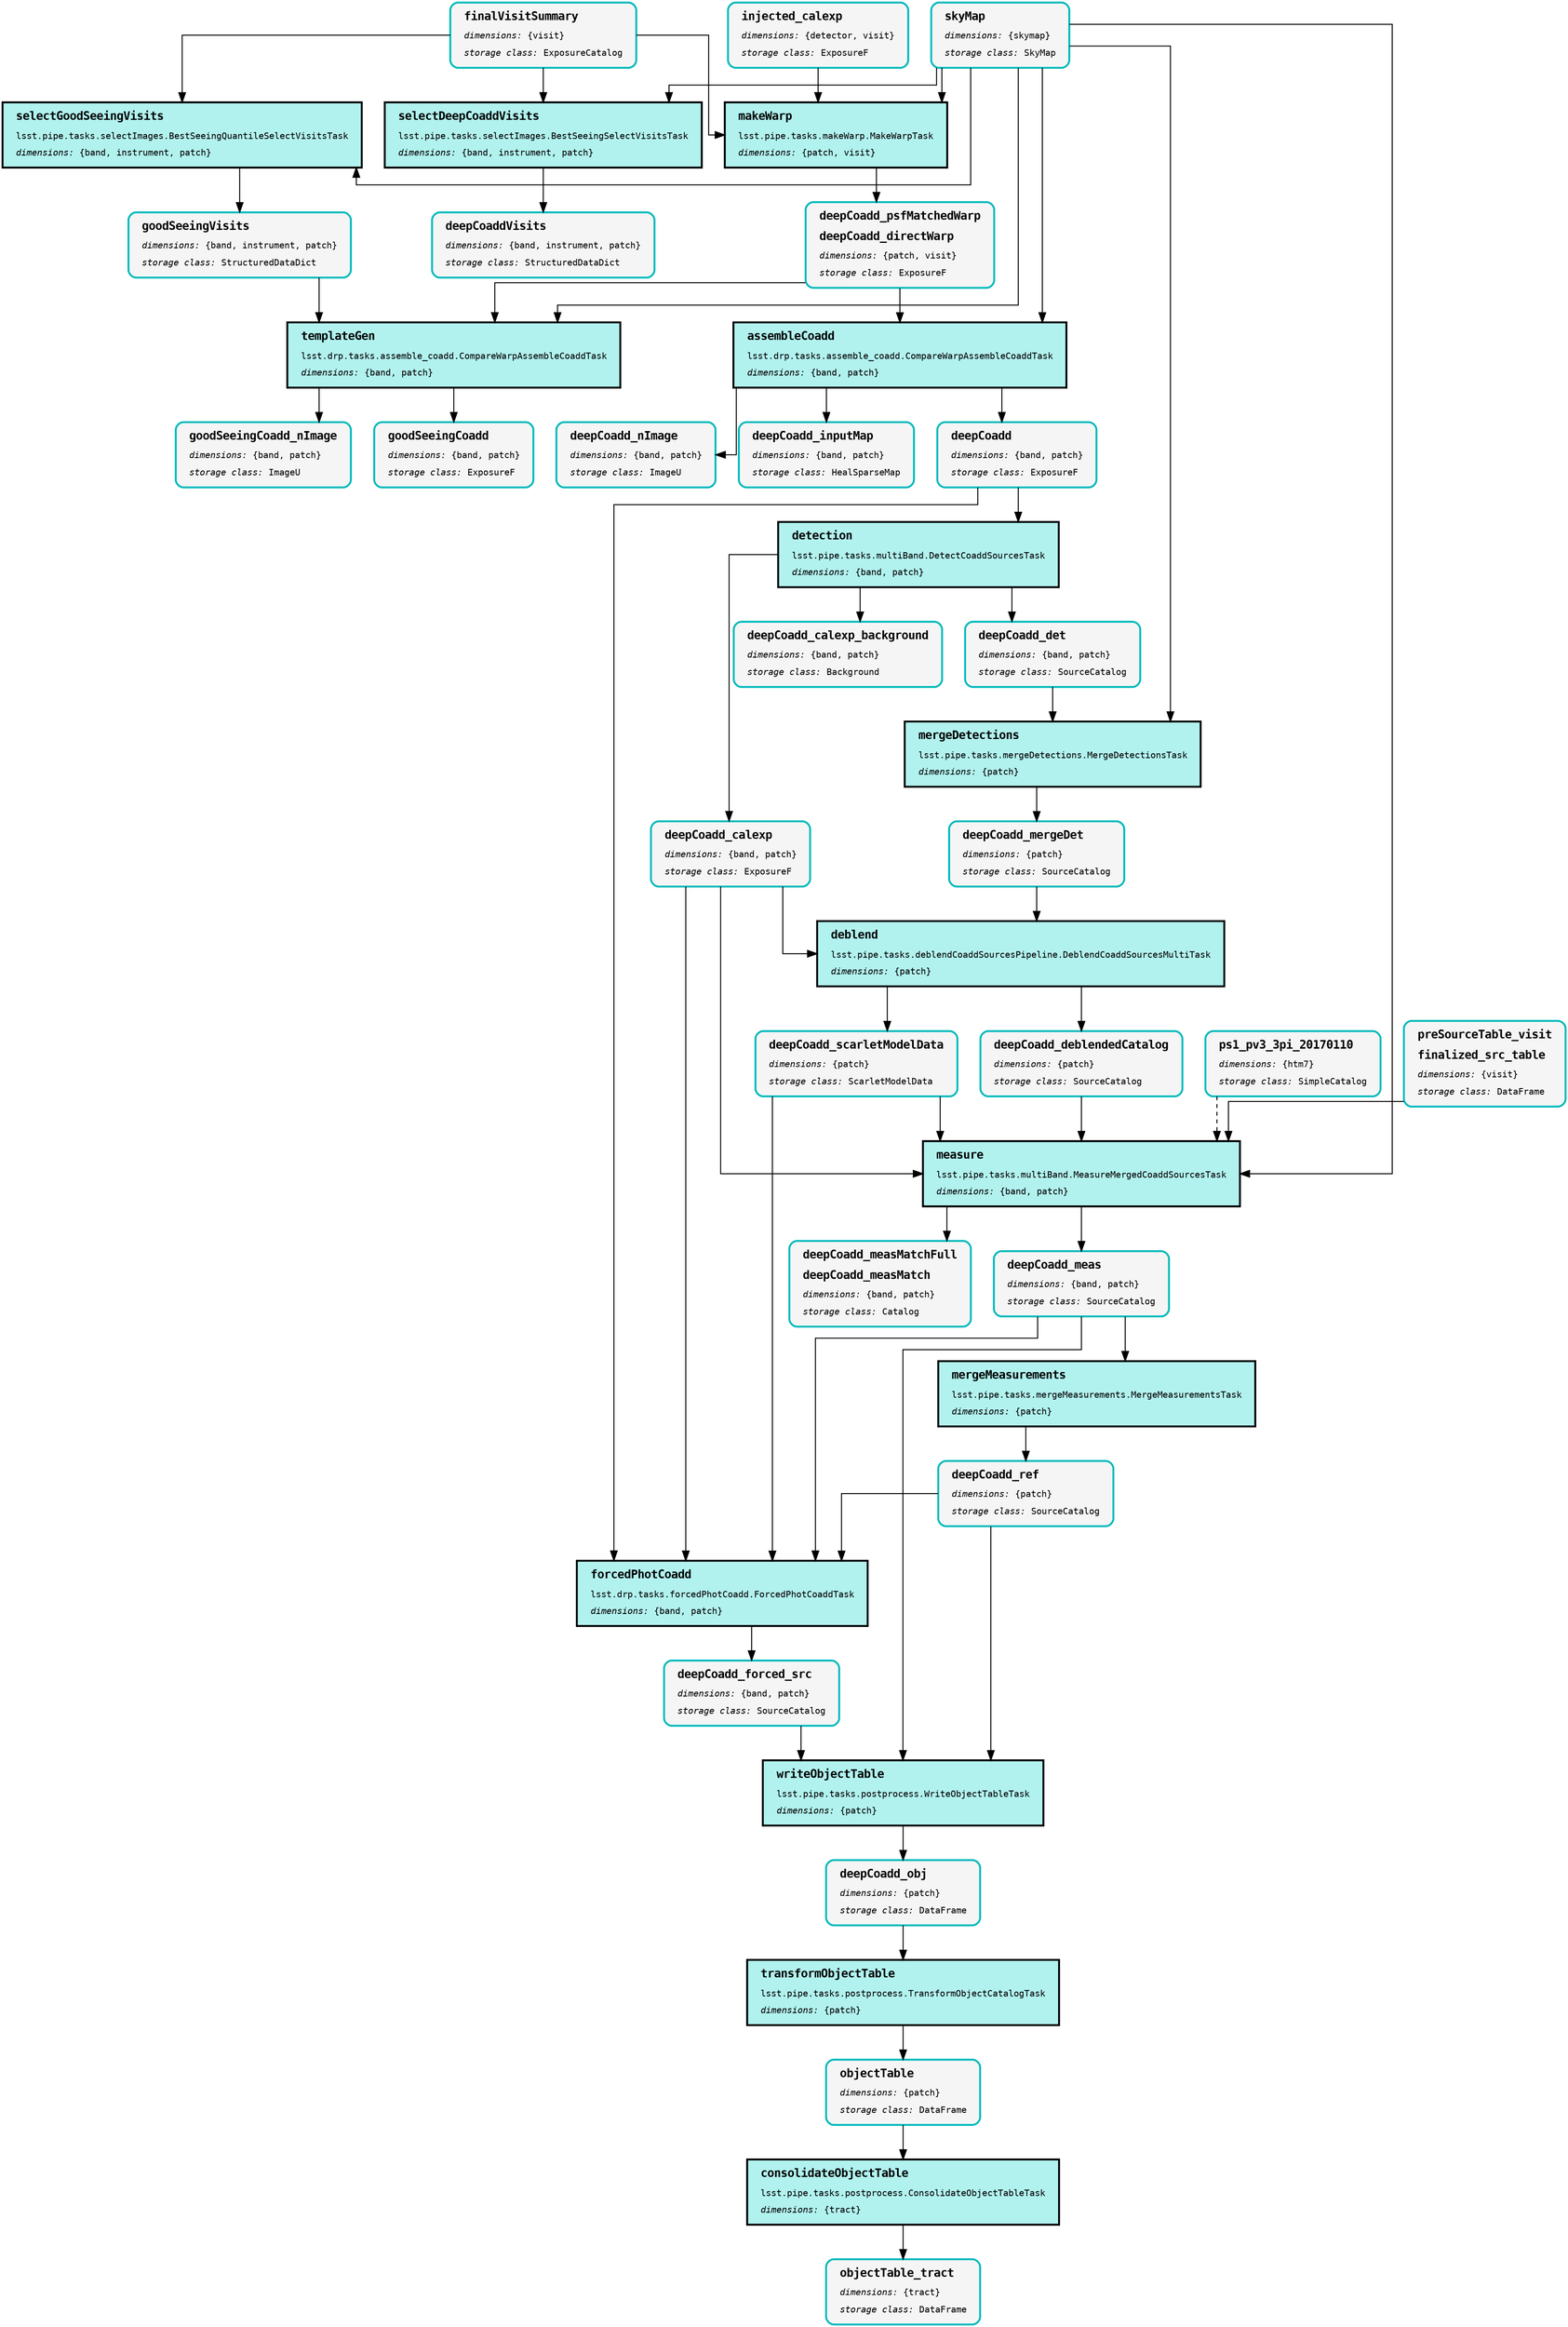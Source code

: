 digraph Pipeline {
graph [splines="ortho", nodesep="0.5", ranksep="0.75"];
node [shape="box", fontname="Monospace", fontsize="14", margin="0.2,0.1", penwidth="3"];
edge [color="black", arrowsize="1.5", penwidth="1.5", pad="10mm"];
"makeWarp:2" [style="filled", color="black", fillcolor="#B1F2EF", label=<<TABLE BORDER="0" CELLPADDING="5"><TR><TD ALIGN="LEFT"><B><FONT POINT-SIZE="18">makeWarp</FONT></B></TD></TR><TR><TD ALIGN="LEFT">lsst.pipe.tasks.makeWarp.MakeWarpTask</TD></TR><TR><TD ALIGN="LEFT"><I>dimensions:</I>&nbsp;{patch, visit}</TD></TR></TABLE>>];
"finalVisitSummary:0" [style="rounded,filled,bold", color="#00BABC", fillcolor="#F5F5F5", label=<<TABLE BORDER="0" CELLPADDING="5"><TR><TD ALIGN="LEFT"><B><FONT POINT-SIZE="18">finalVisitSummary</FONT></B></TD></TR><TR><TD ALIGN="LEFT"><I>dimensions:</I>&nbsp;{visit}</TD></TR><TR><TD ALIGN="LEFT"><I>storage class:</I>&nbsp;ExposureCatalog</TD></TR></TABLE>>];
"injected_calexp:0" [style="rounded,filled,bold", color="#00BABC", fillcolor="#F5F5F5", label=<<TABLE BORDER="0" CELLPADDING="5"><TR><TD ALIGN="LEFT"><B><FONT POINT-SIZE="18">injected_calexp</FONT></B></TD></TR><TR><TD ALIGN="LEFT"><I>dimensions:</I>&nbsp;{detector, visit}</TD></TR><TR><TD ALIGN="LEFT"><I>storage class:</I>&nbsp;ExposureF</TD></TR></TABLE>>];
"skyMap:0" [style="rounded,filled,bold", color="#00BABC", fillcolor="#F5F5F5", label=<<TABLE BORDER="0" CELLPADDING="5"><TR><TD ALIGN="LEFT"><B><FONT POINT-SIZE="18">skyMap</FONT></B></TD></TR><TR><TD ALIGN="LEFT"><I>dimensions:</I>&nbsp;{skymap}</TD></TR><TR><TD ALIGN="LEFT"><I>storage class:</I>&nbsp;SkyMap</TD></TR></TABLE>>];
"selectDeepCoaddVisits:2" [style="filled", color="black", fillcolor="#B1F2EF", label=<<TABLE BORDER="0" CELLPADDING="5"><TR><TD ALIGN="LEFT"><B><FONT POINT-SIZE="18">selectDeepCoaddVisits</FONT></B></TD></TR><TR><TD ALIGN="LEFT">lsst.pipe.tasks.selectImages.BestSeeingSelectVisitsTask</TD></TR><TR><TD ALIGN="LEFT"><I>dimensions:</I>&nbsp;{band, instrument, patch}</TD></TR></TABLE>>];
"deepCoaddVisits:0" [style="rounded,filled,bold", color="#00BABC", fillcolor="#F5F5F5", label=<<TABLE BORDER="0" CELLPADDING="5"><TR><TD ALIGN="LEFT"><B><FONT POINT-SIZE="18">deepCoaddVisits</FONT></B></TD></TR><TR><TD ALIGN="LEFT"><I>dimensions:</I>&nbsp;{band, instrument, patch}</TD></TR><TR><TD ALIGN="LEFT"><I>storage class:</I>&nbsp;StructuredDataDict</TD></TR></TABLE>>];
"assembleCoadd:2" [style="filled", color="black", fillcolor="#B1F2EF", label=<<TABLE BORDER="0" CELLPADDING="5"><TR><TD ALIGN="LEFT"><B><FONT POINT-SIZE="18">assembleCoadd</FONT></B></TD></TR><TR><TD ALIGN="LEFT">lsst.drp.tasks.assemble_coadd.CompareWarpAssembleCoaddTask</TD></TR><TR><TD ALIGN="LEFT"><I>dimensions:</I>&nbsp;{band, patch}</TD></TR></TABLE>>];
"deepCoadd:0" [style="rounded,filled,bold", color="#00BABC", fillcolor="#F5F5F5", label=<<TABLE BORDER="0" CELLPADDING="5"><TR><TD ALIGN="LEFT"><B><FONT POINT-SIZE="18">deepCoadd</FONT></B></TD></TR><TR><TD ALIGN="LEFT"><I>dimensions:</I>&nbsp;{band, patch}</TD></TR><TR><TD ALIGN="LEFT"><I>storage class:</I>&nbsp;ExposureF</TD></TR></TABLE>>];
"deepCoadd_nImage:0" [style="rounded,filled,bold", color="#00BABC", fillcolor="#F5F5F5", label=<<TABLE BORDER="0" CELLPADDING="5"><TR><TD ALIGN="LEFT"><B><FONT POINT-SIZE="18">deepCoadd_nImage</FONT></B></TD></TR><TR><TD ALIGN="LEFT"><I>dimensions:</I>&nbsp;{band, patch}</TD></TR><TR><TD ALIGN="LEFT"><I>storage class:</I>&nbsp;ImageU</TD></TR></TABLE>>];
"deepCoadd_inputMap:0" [style="rounded,filled,bold", color="#00BABC", fillcolor="#F5F5F5", label=<<TABLE BORDER="0" CELLPADDING="5"><TR><TD ALIGN="LEFT"><B><FONT POINT-SIZE="18">deepCoadd_inputMap</FONT></B></TD></TR><TR><TD ALIGN="LEFT"><I>dimensions:</I>&nbsp;{band, patch}</TD></TR><TR><TD ALIGN="LEFT"><I>storage class:</I>&nbsp;HealSparseMap</TD></TR></TABLE>>];
"detection:2" [style="filled", color="black", fillcolor="#B1F2EF", label=<<TABLE BORDER="0" CELLPADDING="5"><TR><TD ALIGN="LEFT"><B><FONT POINT-SIZE="18">detection</FONT></B></TD></TR><TR><TD ALIGN="LEFT">lsst.pipe.tasks.multiBand.DetectCoaddSourcesTask</TD></TR><TR><TD ALIGN="LEFT"><I>dimensions:</I>&nbsp;{band, patch}</TD></TR></TABLE>>];
"deepCoadd_det:0" [style="rounded,filled,bold", color="#00BABC", fillcolor="#F5F5F5", label=<<TABLE BORDER="0" CELLPADDING="5"><TR><TD ALIGN="LEFT"><B><FONT POINT-SIZE="18">deepCoadd_det</FONT></B></TD></TR><TR><TD ALIGN="LEFT"><I>dimensions:</I>&nbsp;{band, patch}</TD></TR><TR><TD ALIGN="LEFT"><I>storage class:</I>&nbsp;SourceCatalog</TD></TR></TABLE>>];
"deepCoadd_calexp:0" [style="rounded,filled,bold", color="#00BABC", fillcolor="#F5F5F5", label=<<TABLE BORDER="0" CELLPADDING="5"><TR><TD ALIGN="LEFT"><B><FONT POINT-SIZE="18">deepCoadd_calexp</FONT></B></TD></TR><TR><TD ALIGN="LEFT"><I>dimensions:</I>&nbsp;{band, patch}</TD></TR><TR><TD ALIGN="LEFT"><I>storage class:</I>&nbsp;ExposureF</TD></TR></TABLE>>];
"deepCoadd_calexp_background:0" [style="rounded,filled,bold", color="#00BABC", fillcolor="#F5F5F5", label=<<TABLE BORDER="0" CELLPADDING="5"><TR><TD ALIGN="LEFT"><B><FONT POINT-SIZE="18">deepCoadd_calexp_background</FONT></B></TD></TR><TR><TD ALIGN="LEFT"><I>dimensions:</I>&nbsp;{band, patch}</TD></TR><TR><TD ALIGN="LEFT"><I>storage class:</I>&nbsp;Background</TD></TR></TABLE>>];
"mergeDetections:2" [style="filled", color="black", fillcolor="#B1F2EF", label=<<TABLE BORDER="0" CELLPADDING="5"><TR><TD ALIGN="LEFT"><B><FONT POINT-SIZE="18">mergeDetections</FONT></B></TD></TR><TR><TD ALIGN="LEFT">lsst.pipe.tasks.mergeDetections.MergeDetectionsTask</TD></TR><TR><TD ALIGN="LEFT"><I>dimensions:</I>&nbsp;{patch}</TD></TR></TABLE>>];
"deepCoadd_mergeDet:0" [style="rounded,filled,bold", color="#00BABC", fillcolor="#F5F5F5", label=<<TABLE BORDER="0" CELLPADDING="5"><TR><TD ALIGN="LEFT"><B><FONT POINT-SIZE="18">deepCoadd_mergeDet</FONT></B></TD></TR><TR><TD ALIGN="LEFT"><I>dimensions:</I>&nbsp;{patch}</TD></TR><TR><TD ALIGN="LEFT"><I>storage class:</I>&nbsp;SourceCatalog</TD></TR></TABLE>>];
"deblend:2" [style="filled", color="black", fillcolor="#B1F2EF", label=<<TABLE BORDER="0" CELLPADDING="5"><TR><TD ALIGN="LEFT"><B><FONT POINT-SIZE="18">deblend</FONT></B></TD></TR><TR><TD ALIGN="LEFT">lsst.pipe.tasks.deblendCoaddSourcesPipeline.DeblendCoaddSourcesMultiTask</TD></TR><TR><TD ALIGN="LEFT"><I>dimensions:</I>&nbsp;{patch}</TD></TR></TABLE>>];
"deepCoadd_deblendedCatalog:0" [style="rounded,filled,bold", color="#00BABC", fillcolor="#F5F5F5", label=<<TABLE BORDER="0" CELLPADDING="5"><TR><TD ALIGN="LEFT"><B><FONT POINT-SIZE="18">deepCoadd_deblendedCatalog</FONT></B></TD></TR><TR><TD ALIGN="LEFT"><I>dimensions:</I>&nbsp;{patch}</TD></TR><TR><TD ALIGN="LEFT"><I>storage class:</I>&nbsp;SourceCatalog</TD></TR></TABLE>>];
"deepCoadd_scarletModelData:0" [style="rounded,filled,bold", color="#00BABC", fillcolor="#F5F5F5", label=<<TABLE BORDER="0" CELLPADDING="5"><TR><TD ALIGN="LEFT"><B><FONT POINT-SIZE="18">deepCoadd_scarletModelData</FONT></B></TD></TR><TR><TD ALIGN="LEFT"><I>dimensions:</I>&nbsp;{patch}</TD></TR><TR><TD ALIGN="LEFT"><I>storage class:</I>&nbsp;ScarletModelData</TD></TR></TABLE>>];
"measure:2" [style="filled", color="black", fillcolor="#B1F2EF", label=<<TABLE BORDER="0" CELLPADDING="5"><TR><TD ALIGN="LEFT"><B><FONT POINT-SIZE="18">measure</FONT></B></TD></TR><TR><TD ALIGN="LEFT">lsst.pipe.tasks.multiBand.MeasureMergedCoaddSourcesTask</TD></TR><TR><TD ALIGN="LEFT"><I>dimensions:</I>&nbsp;{band, patch}</TD></TR></TABLE>>];
"ps1_pv3_3pi_20170110:0" [style="rounded,filled,bold", color="#00BABC", fillcolor="#F5F5F5", label=<<TABLE BORDER="0" CELLPADDING="5"><TR><TD ALIGN="LEFT"><B><FONT POINT-SIZE="18">ps1_pv3_3pi_20170110</FONT></B></TD></TR><TR><TD ALIGN="LEFT"><I>dimensions:</I>&nbsp;{htm7}</TD></TR><TR><TD ALIGN="LEFT"><I>storage class:</I>&nbsp;SimpleCatalog</TD></TR></TABLE>>];
"deepCoadd_meas:0" [style="rounded,filled,bold", color="#00BABC", fillcolor="#F5F5F5", label=<<TABLE BORDER="0" CELLPADDING="5"><TR><TD ALIGN="LEFT"><B><FONT POINT-SIZE="18">deepCoadd_meas</FONT></B></TD></TR><TR><TD ALIGN="LEFT"><I>dimensions:</I>&nbsp;{band, patch}</TD></TR><TR><TD ALIGN="LEFT"><I>storage class:</I>&nbsp;SourceCatalog</TD></TR></TABLE>>];
"mergeMeasurements:2" [style="filled", color="black", fillcolor="#B1F2EF", label=<<TABLE BORDER="0" CELLPADDING="5"><TR><TD ALIGN="LEFT"><B><FONT POINT-SIZE="18">mergeMeasurements</FONT></B></TD></TR><TR><TD ALIGN="LEFT">lsst.pipe.tasks.mergeMeasurements.MergeMeasurementsTask</TD></TR><TR><TD ALIGN="LEFT"><I>dimensions:</I>&nbsp;{patch}</TD></TR></TABLE>>];
"deepCoadd_ref:0" [style="rounded,filled,bold", color="#00BABC", fillcolor="#F5F5F5", label=<<TABLE BORDER="0" CELLPADDING="5"><TR><TD ALIGN="LEFT"><B><FONT POINT-SIZE="18">deepCoadd_ref</FONT></B></TD></TR><TR><TD ALIGN="LEFT"><I>dimensions:</I>&nbsp;{patch}</TD></TR><TR><TD ALIGN="LEFT"><I>storage class:</I>&nbsp;SourceCatalog</TD></TR></TABLE>>];
"writeObjectTable:2" [style="filled", color="black", fillcolor="#B1F2EF", label=<<TABLE BORDER="0" CELLPADDING="5"><TR><TD ALIGN="LEFT"><B><FONT POINT-SIZE="18">writeObjectTable</FONT></B></TD></TR><TR><TD ALIGN="LEFT">lsst.pipe.tasks.postprocess.WriteObjectTableTask</TD></TR><TR><TD ALIGN="LEFT"><I>dimensions:</I>&nbsp;{patch}</TD></TR></TABLE>>];
"deepCoadd_forced_src:0" [style="rounded,filled,bold", color="#00BABC", fillcolor="#F5F5F5", label=<<TABLE BORDER="0" CELLPADDING="5"><TR><TD ALIGN="LEFT"><B><FONT POINT-SIZE="18">deepCoadd_forced_src</FONT></B></TD></TR><TR><TD ALIGN="LEFT"><I>dimensions:</I>&nbsp;{band, patch}</TD></TR><TR><TD ALIGN="LEFT"><I>storage class:</I>&nbsp;SourceCatalog</TD></TR></TABLE>>];
"deepCoadd_obj:0" [style="rounded,filled,bold", color="#00BABC", fillcolor="#F5F5F5", label=<<TABLE BORDER="0" CELLPADDING="5"><TR><TD ALIGN="LEFT"><B><FONT POINT-SIZE="18">deepCoadd_obj</FONT></B></TD></TR><TR><TD ALIGN="LEFT"><I>dimensions:</I>&nbsp;{patch}</TD></TR><TR><TD ALIGN="LEFT"><I>storage class:</I>&nbsp;DataFrame</TD></TR></TABLE>>];
"transformObjectTable:2" [style="filled", color="black", fillcolor="#B1F2EF", label=<<TABLE BORDER="0" CELLPADDING="5"><TR><TD ALIGN="LEFT"><B><FONT POINT-SIZE="18">transformObjectTable</FONT></B></TD></TR><TR><TD ALIGN="LEFT">lsst.pipe.tasks.postprocess.TransformObjectCatalogTask</TD></TR><TR><TD ALIGN="LEFT"><I>dimensions:</I>&nbsp;{patch}</TD></TR></TABLE>>];
"objectTable:0" [style="rounded,filled,bold", color="#00BABC", fillcolor="#F5F5F5", label=<<TABLE BORDER="0" CELLPADDING="5"><TR><TD ALIGN="LEFT"><B><FONT POINT-SIZE="18">objectTable</FONT></B></TD></TR><TR><TD ALIGN="LEFT"><I>dimensions:</I>&nbsp;{patch}</TD></TR><TR><TD ALIGN="LEFT"><I>storage class:</I>&nbsp;DataFrame</TD></TR></TABLE>>];
"consolidateObjectTable:2" [style="filled", color="black", fillcolor="#B1F2EF", label=<<TABLE BORDER="0" CELLPADDING="5"><TR><TD ALIGN="LEFT"><B><FONT POINT-SIZE="18">consolidateObjectTable</FONT></B></TD></TR><TR><TD ALIGN="LEFT">lsst.pipe.tasks.postprocess.ConsolidateObjectTableTask</TD></TR><TR><TD ALIGN="LEFT"><I>dimensions:</I>&nbsp;{tract}</TD></TR></TABLE>>];
"objectTable_tract:0" [style="rounded,filled,bold", color="#00BABC", fillcolor="#F5F5F5", label=<<TABLE BORDER="0" CELLPADDING="5"><TR><TD ALIGN="LEFT"><B><FONT POINT-SIZE="18">objectTable_tract</FONT></B></TD></TR><TR><TD ALIGN="LEFT"><I>dimensions:</I>&nbsp;{tract}</TD></TR><TR><TD ALIGN="LEFT"><I>storage class:</I>&nbsp;DataFrame</TD></TR></TABLE>>];
"forcedPhotCoadd:2" [style="filled", color="black", fillcolor="#B1F2EF", label=<<TABLE BORDER="0" CELLPADDING="5"><TR><TD ALIGN="LEFT"><B><FONT POINT-SIZE="18">forcedPhotCoadd</FONT></B></TD></TR><TR><TD ALIGN="LEFT">lsst.drp.tasks.forcedPhotCoadd.ForcedPhotCoaddTask</TD></TR><TR><TD ALIGN="LEFT"><I>dimensions:</I>&nbsp;{band, patch}</TD></TR></TABLE>>];
"selectGoodSeeingVisits:2" [style="filled", color="black", fillcolor="#B1F2EF", label=<<TABLE BORDER="0" CELLPADDING="5"><TR><TD ALIGN="LEFT"><B><FONT POINT-SIZE="18">selectGoodSeeingVisits</FONT></B></TD></TR><TR><TD ALIGN="LEFT">lsst.pipe.tasks.selectImages.BestSeeingQuantileSelectVisitsTask</TD></TR><TR><TD ALIGN="LEFT"><I>dimensions:</I>&nbsp;{band, instrument, patch}</TD></TR></TABLE>>];
"goodSeeingVisits:0" [style="rounded,filled,bold", color="#00BABC", fillcolor="#F5F5F5", label=<<TABLE BORDER="0" CELLPADDING="5"><TR><TD ALIGN="LEFT"><B><FONT POINT-SIZE="18">goodSeeingVisits</FONT></B></TD></TR><TR><TD ALIGN="LEFT"><I>dimensions:</I>&nbsp;{band, instrument, patch}</TD></TR><TR><TD ALIGN="LEFT"><I>storage class:</I>&nbsp;StructuredDataDict</TD></TR></TABLE>>];
"templateGen:2" [style="filled", color="black", fillcolor="#B1F2EF", label=<<TABLE BORDER="0" CELLPADDING="5"><TR><TD ALIGN="LEFT"><B><FONT POINT-SIZE="18">templateGen</FONT></B></TD></TR><TR><TD ALIGN="LEFT">lsst.drp.tasks.assemble_coadd.CompareWarpAssembleCoaddTask</TD></TR><TR><TD ALIGN="LEFT"><I>dimensions:</I>&nbsp;{band, patch}</TD></TR></TABLE>>];
"goodSeeingCoadd:0" [style="rounded,filled,bold", color="#00BABC", fillcolor="#F5F5F5", label=<<TABLE BORDER="0" CELLPADDING="5"><TR><TD ALIGN="LEFT"><B><FONT POINT-SIZE="18">goodSeeingCoadd</FONT></B></TD></TR><TR><TD ALIGN="LEFT"><I>dimensions:</I>&nbsp;{band, patch}</TD></TR><TR><TD ALIGN="LEFT"><I>storage class:</I>&nbsp;ExposureF</TD></TR></TABLE>>];
"goodSeeingCoadd_nImage:0" [style="rounded,filled,bold", color="#00BABC", fillcolor="#F5F5F5", label=<<TABLE BORDER="0" CELLPADDING="5"><TR><TD ALIGN="LEFT"><B><FONT POINT-SIZE="18">goodSeeingCoadd_nImage</FONT></B></TD></TR><TR><TD ALIGN="LEFT"><I>dimensions:</I>&nbsp;{band, patch}</TD></TR><TR><TD ALIGN="LEFT"><I>storage class:</I>&nbsp;ImageU</TD></TR></TABLE>>];
"ef90ed9f:0" [style="rounded,filled,bold", color="#00BABC", fillcolor="#F5F5F5", label=<<TABLE BORDER="0" CELLPADDING="5"><TR><TD ALIGN="LEFT"><B><FONT POINT-SIZE="18">preSourceTable_visit</FONT></B></TD></TR><TR><TD ALIGN="LEFT"><B><FONT POINT-SIZE="18">finalized_src_table</FONT></B></TD></TR><TR><TD ALIGN="LEFT"><I>dimensions:</I>&nbsp;{visit}</TD></TR><TR><TD ALIGN="LEFT"><I>storage class:</I>&nbsp;DataFrame</TD></TR></TABLE>>];
"39210d17:0" [style="rounded,filled,bold", color="#00BABC", fillcolor="#F5F5F5", label=<<TABLE BORDER="0" CELLPADDING="5"><TR><TD ALIGN="LEFT"><B><FONT POINT-SIZE="18">deepCoadd_measMatchFull</FONT></B></TD></TR><TR><TD ALIGN="LEFT"><B><FONT POINT-SIZE="18">deepCoadd_measMatch</FONT></B></TD></TR><TR><TD ALIGN="LEFT"><I>dimensions:</I>&nbsp;{band, patch}</TD></TR><TR><TD ALIGN="LEFT"><I>storage class:</I>&nbsp;Catalog</TD></TR></TABLE>>];
"407c682f:0" [style="rounded,filled,bold", color="#00BABC", fillcolor="#F5F5F5", label=<<TABLE BORDER="0" CELLPADDING="5"><TR><TD ALIGN="LEFT"><B><FONT POINT-SIZE="18">deepCoadd_psfMatchedWarp</FONT></B></TD></TR><TR><TD ALIGN="LEFT"><B><FONT POINT-SIZE="18">deepCoadd_directWarp</FONT></B></TD></TR><TR><TD ALIGN="LEFT"><I>dimensions:</I>&nbsp;{patch, visit}</TD></TR><TR><TD ALIGN="LEFT"><I>storage class:</I>&nbsp;ExposureF</TD></TR></TABLE>>];
"makeWarp:2" -> "407c682f:0";
"finalVisitSummary:0" -> "makeWarp:2";
"finalVisitSummary:0" -> "selectDeepCoaddVisits:2";
"finalVisitSummary:0" -> "selectGoodSeeingVisits:2";
"injected_calexp:0" -> "makeWarp:2";
"skyMap:0" -> "makeWarp:2";
"skyMap:0" -> "selectDeepCoaddVisits:2";
"skyMap:0" -> "assembleCoadd:2";
"skyMap:0" -> "mergeDetections:2";
"skyMap:0" -> "measure:2";
"skyMap:0" -> "selectGoodSeeingVisits:2";
"skyMap:0" -> "templateGen:2";
"selectDeepCoaddVisits:2" -> "deepCoaddVisits:0";
"assembleCoadd:2" -> "deepCoadd:0";
"assembleCoadd:2" -> "deepCoadd_nImage:0";
"assembleCoadd:2" -> "deepCoadd_inputMap:0";
"deepCoadd:0" -> "detection:2";
"deepCoadd:0" -> "forcedPhotCoadd:2";
"detection:2" -> "deepCoadd_det:0";
"detection:2" -> "deepCoadd_calexp:0";
"detection:2" -> "deepCoadd_calexp_background:0";
"deepCoadd_det:0" -> "mergeDetections:2";
"deepCoadd_calexp:0" -> "deblend:2";
"deepCoadd_calexp:0" -> "measure:2";
"deepCoadd_calexp:0" -> "forcedPhotCoadd:2";
"mergeDetections:2" -> "deepCoadd_mergeDet:0";
"deepCoadd_mergeDet:0" -> "deblend:2";
"deblend:2" -> "deepCoadd_deblendedCatalog:0";
"deblend:2" -> "deepCoadd_scarletModelData:0";
"deepCoadd_deblendedCatalog:0" -> "measure:2";
"deepCoadd_scarletModelData:0" -> "measure:2";
"deepCoadd_scarletModelData:0" -> "forcedPhotCoadd:2";
"measure:2" -> "deepCoadd_meas:0";
"measure:2" -> "39210d17:0";
"ps1_pv3_3pi_20170110:0" -> "measure:2" [style="dashed"];
"deepCoadd_meas:0" -> "mergeMeasurements:2";
"deepCoadd_meas:0" -> "writeObjectTable:2";
"deepCoadd_meas:0" -> "forcedPhotCoadd:2";
"mergeMeasurements:2" -> "deepCoadd_ref:0";
"deepCoadd_ref:0" -> "writeObjectTable:2";
"deepCoadd_ref:0" -> "forcedPhotCoadd:2";
"writeObjectTable:2" -> "deepCoadd_obj:0";
"deepCoadd_forced_src:0" -> "writeObjectTable:2";
"deepCoadd_obj:0" -> "transformObjectTable:2";
"transformObjectTable:2" -> "objectTable:0";
"objectTable:0" -> "consolidateObjectTable:2";
"consolidateObjectTable:2" -> "objectTable_tract:0";
"forcedPhotCoadd:2" -> "deepCoadd_forced_src:0";
"selectGoodSeeingVisits:2" -> "goodSeeingVisits:0";
"goodSeeingVisits:0" -> "templateGen:2";
"templateGen:2" -> "goodSeeingCoadd:0";
"templateGen:2" -> "goodSeeingCoadd_nImage:0";
"ef90ed9f:0" -> "measure:2";
"407c682f:0" -> "templateGen:2";
"407c682f:0" -> "assembleCoadd:2";
}

